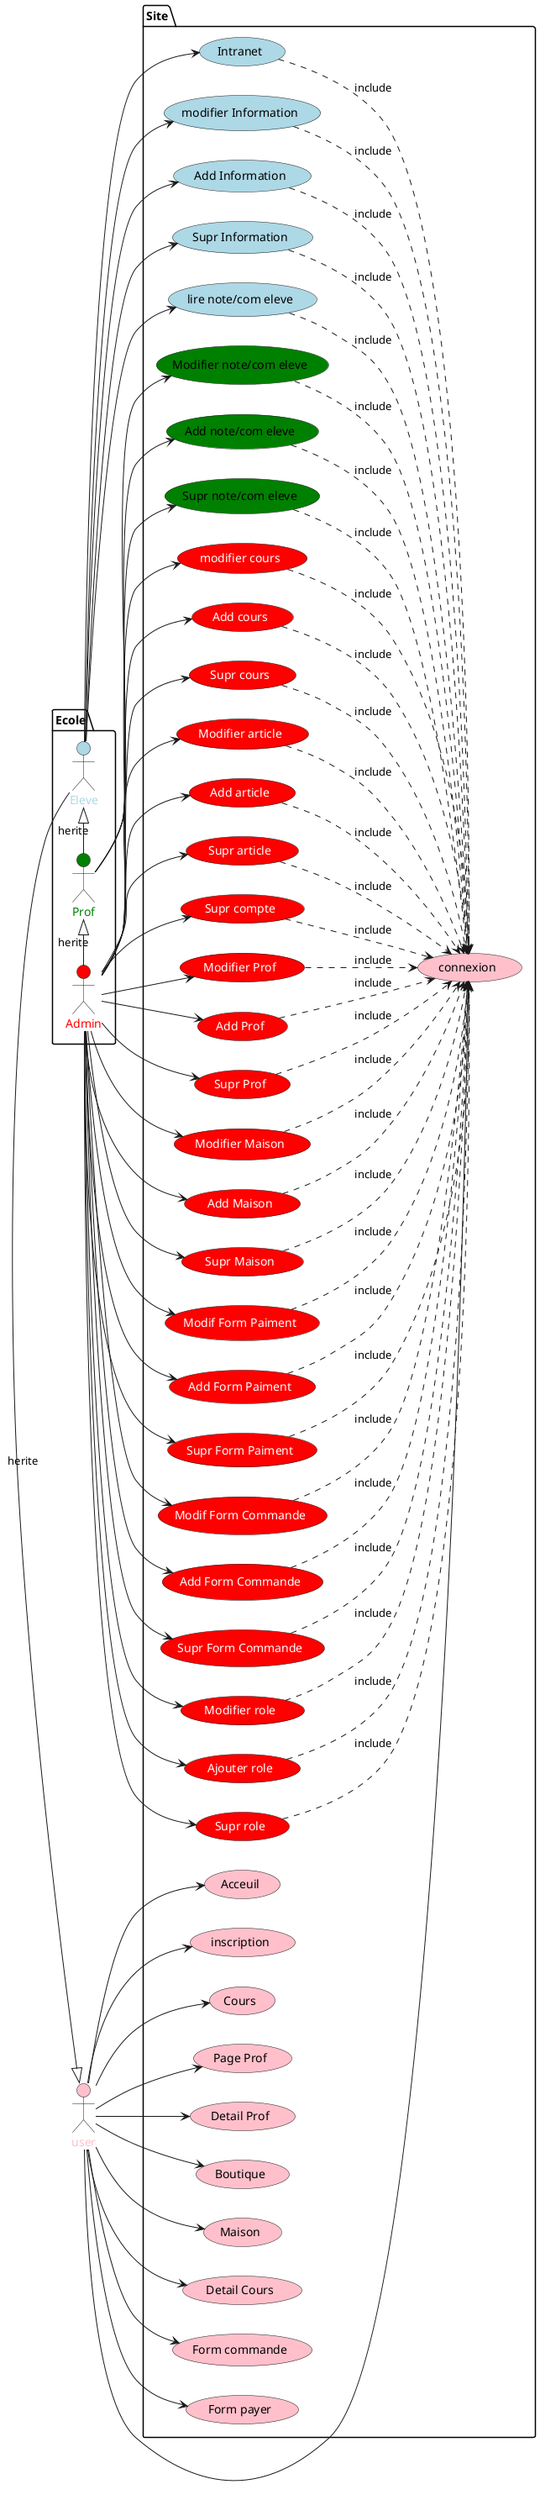 @startuml Moeusercase

left to right direction


package Ecole {
    actor Eleve  as E #LightBlue;text:LightBlue
    actor Admin  as A #Red;text:Red
    actor Prof  as P #Green;text:Green
}
actor user  as U #Pink;text:Pink

package Site {
    usecase "Acceuil" as UC1 #Pink
    usecase "inscription" as UCI #Pink
    usecase "connexion" as UCC #Pink
    usecase "Cours" as UC3 #Pink
    usecase "Intranet" as UC4 #LightBlue
    usecase "Page Prof" as UC5 #Pink
    usecase "Detail Prof" as UCDP #Pink
    usecase "Boutique" as UC6 #Pink
    usecase "Maison" as UC7 #Pink

    usecase "modifier Information" as UC8 #LightBlue
    usecase "Add Information" as UC8A #LightBlue
    usecase "Supr Information" as UC8S #LightBlue
    usecase "modifier cours" as UC9 #Red;text:White
    usecase "Add cours" as UC9A #Red;text:White
    usecase "Supr cours" as UC9S #Red;text:White
    usecase "Detail Cours" as UC10 #Pink
    usecase "Modifier note/com eleve" as UC11 #Green
    usecase "Add note/com eleve" as UC11A #Green
    usecase "Supr note/com eleve" as UC11S #Green
    usecase "lire note/com eleve" as UC12 #LightBlue
    usecase "Form commande" as UC14 #Pink
    usecase "Form payer" as UC15 #Pink


    usecase "Modifier article" as UC16 #Red;text:White
    usecase "Add article" as UC16A #Red;text:White
    usecase "Supr article" as UC16S #Red;text:White
    usecase "Supr compte" as UC17S #Red;text:White
    usecase "Modifier Prof" as UCMP #Red;text:White
    usecase "Add Prof" as UCMPA #Red;text:White
    usecase "Supr Prof" as UCMPS #Red;text:White
    usecase "Modifier Maison" as UCMM #Red;text:White
    usecase "Add Maison" as UCMMA #Red;text:White
    usecase "Supr Maison" as UCMMS #Red;text:White
    usecase "Modif Form Paiment" as UCMFP #Red;text:White
    usecase "Add Form Paiment" as UCAFP #Red;text:White
    usecase "Supr Form Paiment" as UCSFP #Red;text:White
    usecase "Modif Form Commande" as UCMFC #Red;text:White
    usecase "Add Form Commande" as UCAFC #Red;text:White
    usecase "Supr Form Commande" as UCSFC #Red;text:White

    usecase "Modifier role" as UCRM #Red;text:White
    usecase "Ajouter role" as UCRA #Red;text:White
    usecase "Supr role" as UCRS #Red;text:White



}

U --> UC1
U --> UC3
U --> UC10
U --> UC5
U --> UCDP
U --> UC7
U --> UC6
U --> UC14
U --> UC15
U --> UCI
U --> UCC

E --> UC4
E --> UC8
E --> UC8A
E --> UC8S
E --> UC12

P --> UC11
P --> UC11A
P --> UC11S

A --> UC16
A --> UC16A
A --> UC16S
A --> UC17S
A --> UC9
A --> UC9A
A --> UC9S
A --> UCMP
A --> UCMPA
A --> UCMPS
A --> UCMM
A --> UCMMA
A --> UCMMS
A --> UCMFP
A --> UCAFP
A -->UCSFP
A -->UCMFC
A -->UCAFC
A -->UCSFC
A --> UCRM
A --> UCRA
A --> UCRS

UC8 ..> UCC : include
UC8A ..> UCC : include
UC8S ..> UCC : include 
UC12 ..> UCC : include 
UC4 ..> UCC : include 
UC11A ..> UCC : include 
UC11  ..> UCC : include 
UC11S ..> UCC : include
UC16  ..> UCC : include 
UC16S ..> UCC : include 
UC16A ..> UCC : include 
UC9 ..> UCC : include
UC9A ..> UCC : include 
UC9S ..> UCC : include  
UC17S ..> UCC : include 
UCMP ..> UCC : include 
UCMPS ..> UCC : include 
UCMPA ..> UCC : include 
UCMM ..> UCC : include 
UCMMA ..> UCC : include 
UCMMS ..> UCC : include 
UCMFP ..> UCC : include 
UCAFP ..> UCC : include 
UCSFP ..> UCC : include 
UCMFC ..> UCC : include 
UCAFC ..> UCC : include 
UCSFC ..> UCC : include
UCRM ..> UCC : include 
UCRA ..> UCC : include 
UCRS ..> UCC : include  

E -|> U : herite
P -|> E : herite
A -|> P : herite 

@enduml
